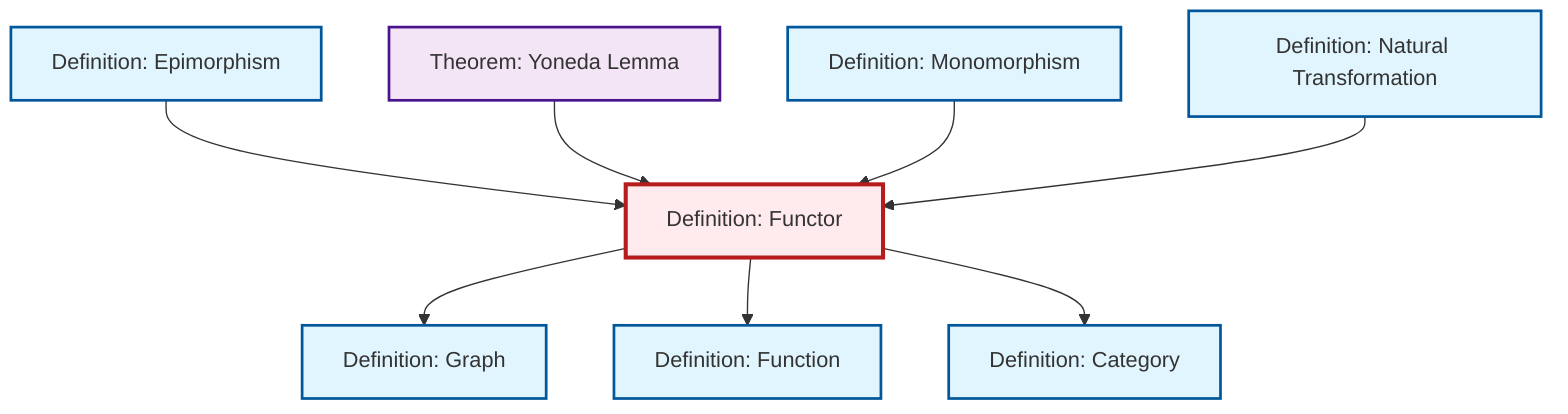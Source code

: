 graph TD
    classDef definition fill:#e1f5fe,stroke:#01579b,stroke-width:2px
    classDef theorem fill:#f3e5f5,stroke:#4a148c,stroke-width:2px
    classDef axiom fill:#fff3e0,stroke:#e65100,stroke-width:2px
    classDef example fill:#e8f5e9,stroke:#1b5e20,stroke-width:2px
    classDef current fill:#ffebee,stroke:#b71c1c,stroke-width:3px
    thm-yoneda["Theorem: Yoneda Lemma"]:::theorem
    def-epimorphism["Definition: Epimorphism"]:::definition
    def-category["Definition: Category"]:::definition
    def-graph["Definition: Graph"]:::definition
    def-natural-transformation["Definition: Natural Transformation"]:::definition
    def-functor["Definition: Functor"]:::definition
    def-function["Definition: Function"]:::definition
    def-monomorphism["Definition: Monomorphism"]:::definition
    def-epimorphism --> def-functor
    def-functor --> def-graph
    def-functor --> def-function
    thm-yoneda --> def-functor
    def-monomorphism --> def-functor
    def-functor --> def-category
    def-natural-transformation --> def-functor
    class def-functor current